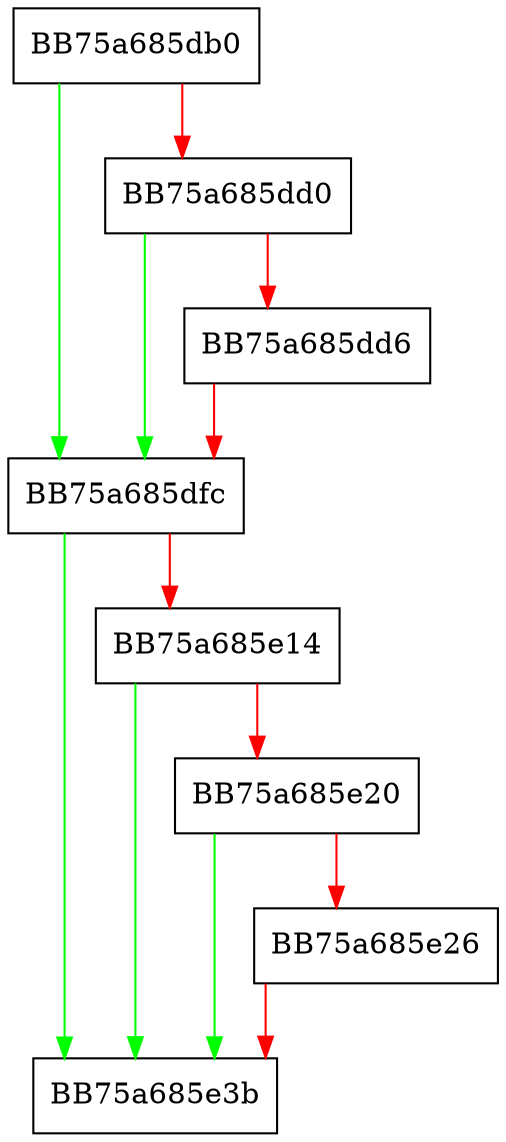 digraph Unpack {
  node [shape="box"];
  graph [splines=ortho];
  BB75a685db0 -> BB75a685dfc [color="green"];
  BB75a685db0 -> BB75a685dd0 [color="red"];
  BB75a685dd0 -> BB75a685dfc [color="green"];
  BB75a685dd0 -> BB75a685dd6 [color="red"];
  BB75a685dd6 -> BB75a685dfc [color="red"];
  BB75a685dfc -> BB75a685e3b [color="green"];
  BB75a685dfc -> BB75a685e14 [color="red"];
  BB75a685e14 -> BB75a685e3b [color="green"];
  BB75a685e14 -> BB75a685e20 [color="red"];
  BB75a685e20 -> BB75a685e3b [color="green"];
  BB75a685e20 -> BB75a685e26 [color="red"];
  BB75a685e26 -> BB75a685e3b [color="red"];
}